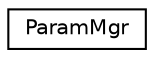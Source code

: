 digraph "Graphical Class Hierarchy"
{
 // LATEX_PDF_SIZE
  edge [fontname="Helvetica",fontsize="10",labelfontname="Helvetica",labelfontsize="10"];
  node [fontname="Helvetica",fontsize="10",shape=record];
  rankdir="LR";
  Node0 [label="ParamMgr",height=0.2,width=0.4,color="black", fillcolor="white", style="filled",URL="$classParamMgr.html",tooltip=" "];
}
